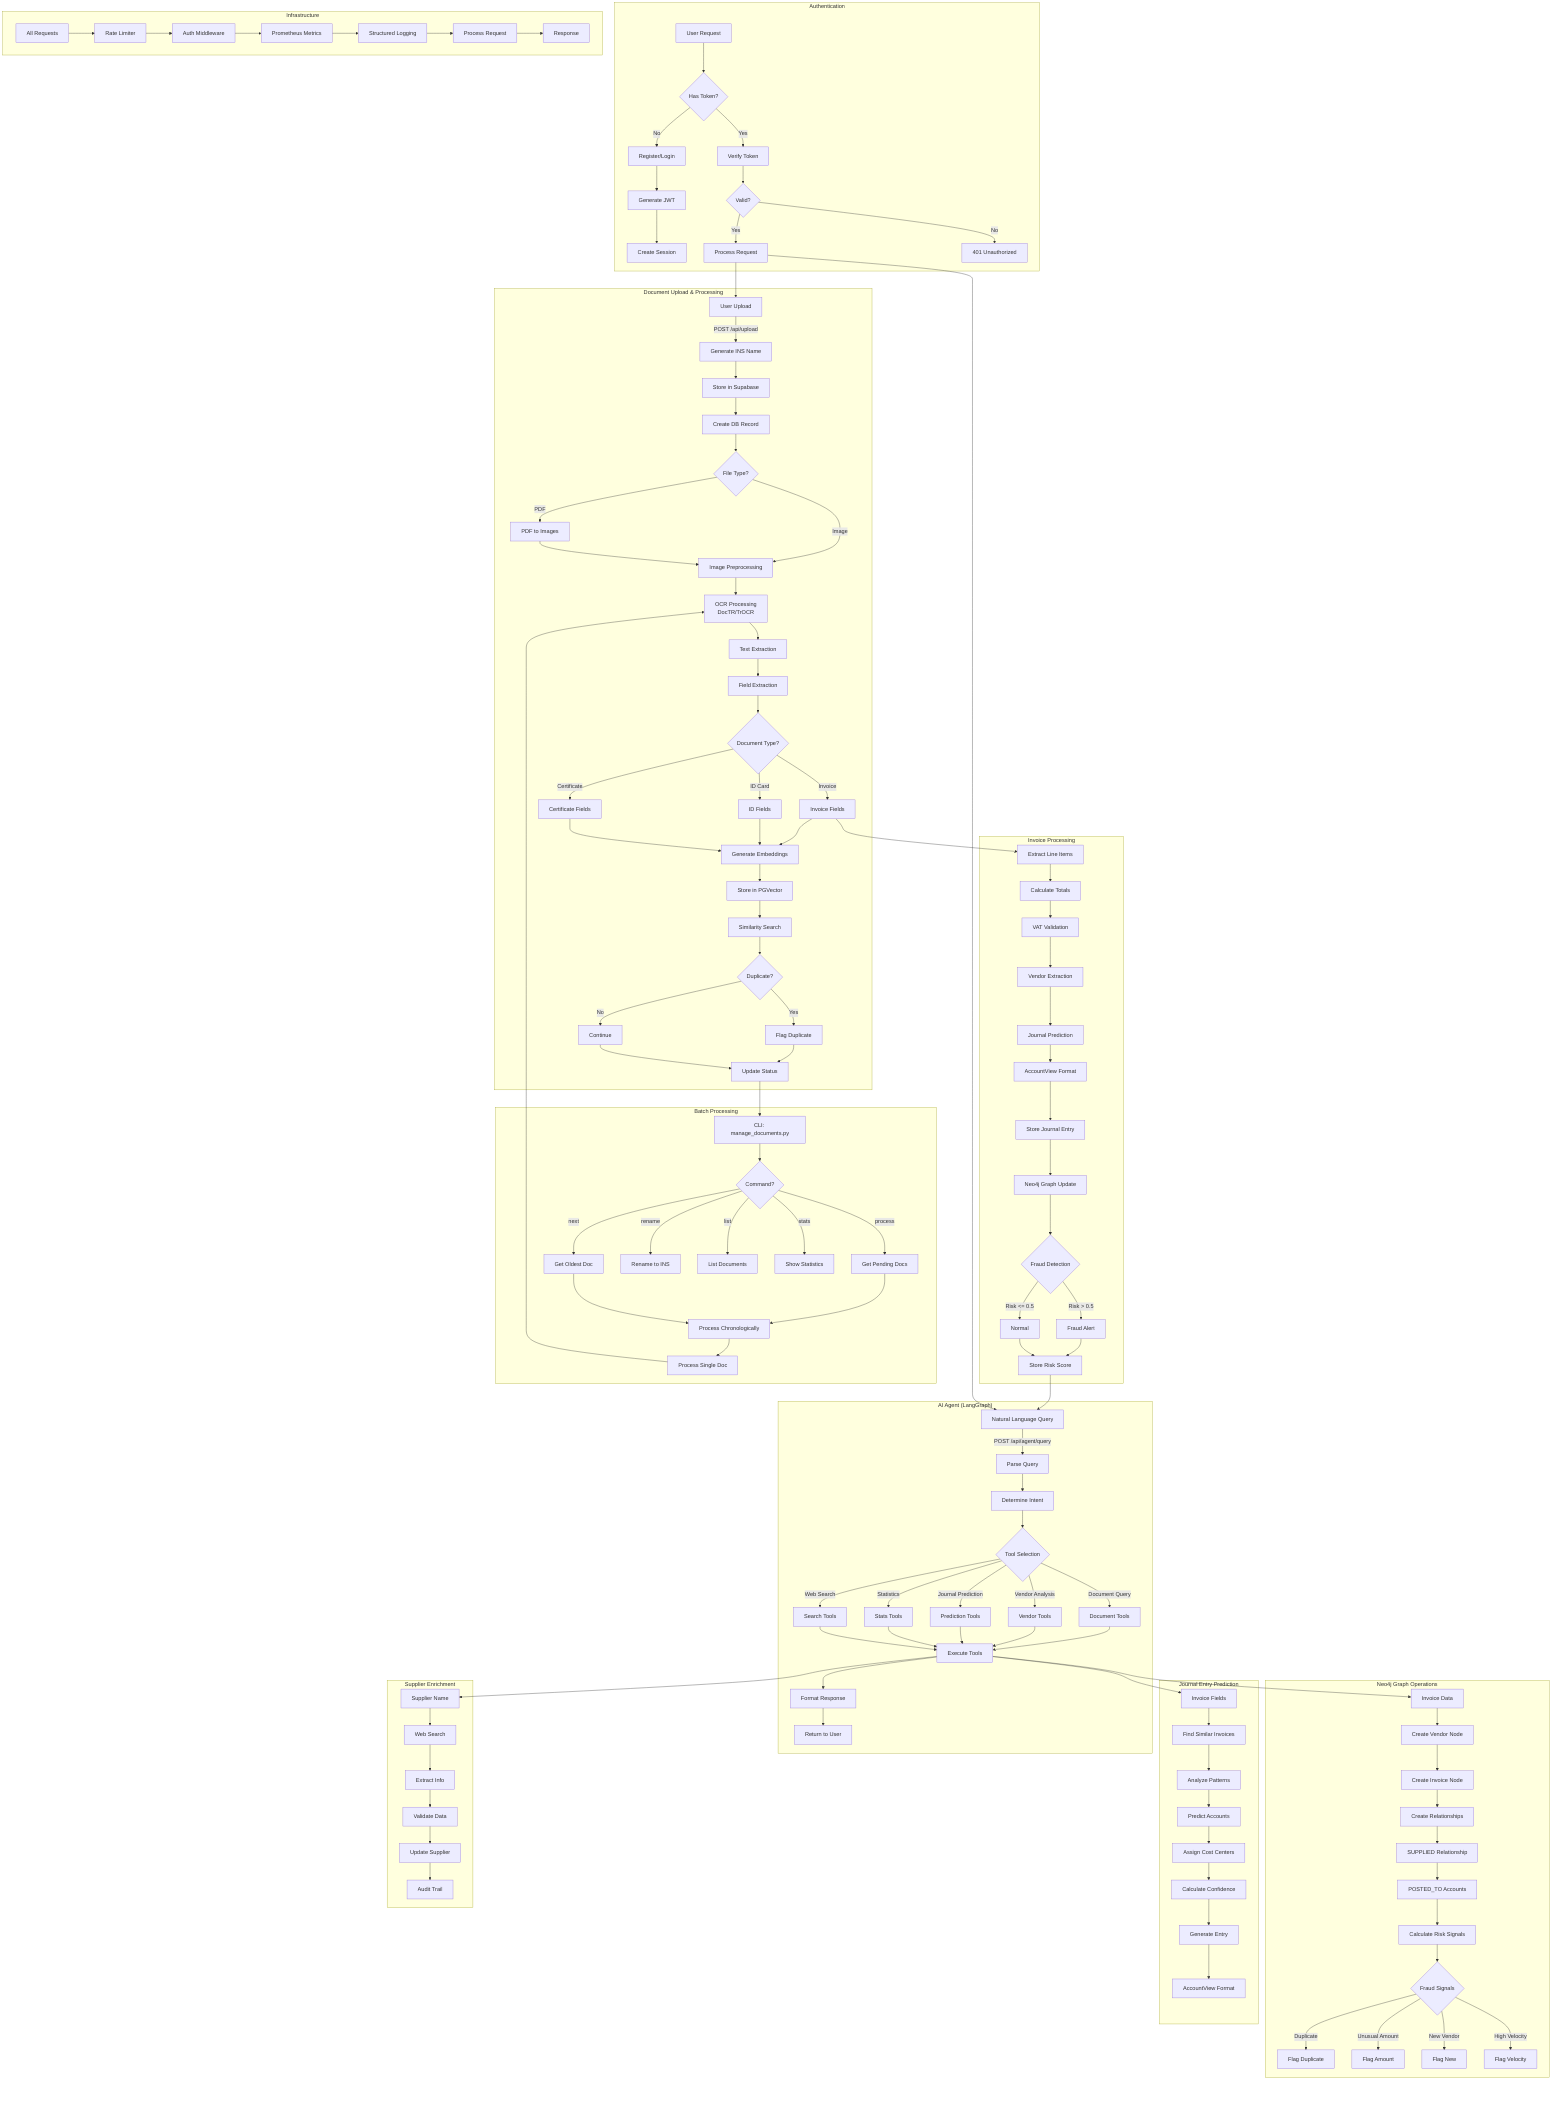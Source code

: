 graph TB
    %% Main Document Processing Workflow
    subgraph "Document Upload & Processing"
        A[User Upload] -->|POST /api/upload| B[Generate INS Name]
        B --> C[Store in Supabase]
        C --> D[Create DB Record]
        D --> E{File Type?}
        E -->|PDF| F[PDF to Images]
        E -->|Image| G[Image Preprocessing]
        F --> G
        G --> H[OCR Processing<br/>DocTR/TrOCR]
        H --> I[Text Extraction]
        I --> J[Field Extraction]
        J --> K{Document Type?}
        K -->|Invoice| L[Invoice Fields]
        K -->|ID Card| M[ID Fields]
        K -->|Certificate| N[Certificate Fields]
        L --> O[Generate Embeddings]
        M --> O
        N --> O
        O --> P[Store in PGVector]
        P --> Q[Similarity Search]
        Q --> R{Duplicate?}
        R -->|Yes| S[Flag Duplicate]
        R -->|No| T[Continue]
        S --> U[Update Status]
        T --> U
    end

    %% Invoice-Specific Processing
    subgraph "Invoice Processing"
        L --> V[Extract Line Items]
        V --> W[Calculate Totals]
        W --> X[VAT Validation]
        X --> Y[Vendor Extraction]
        Y --> Z[Journal Prediction]
        Z --> AA[AccountView Format]
        AA --> AB[Store Journal Entry]
        AB --> AC[Neo4j Graph Update]
        AC --> AD{Fraud Detection}
        AD -->|Risk > 0.5| AE[Fraud Alert]
        AD -->|Risk <= 0.5| AF[Normal]
        AE --> AG[Store Risk Score]
        AF --> AG
    end

    %% Batch Processing Workflow
    subgraph "Batch Processing"
        BA[CLI: manage_documents.py] --> BB{Command?}
        BB -->|process| BC[Get Pending Docs]
        BB -->|next| BD[Get Oldest Doc]
        BB -->|rename| BE[Rename to INS]
        BB -->|list| BF[List Documents]
        BB -->|stats| BG[Show Statistics]
        BC --> BH[Process Chronologically]
        BD --> BH
        BH --> BI[Process Single Doc]
        BI --> H
    end

    %% AI Agent Workflow
    subgraph "AI Agent (LangGraph)"
        CA[Natural Language Query] -->|POST /api/agent/query| CB[Parse Query]
        CB --> CC[Determine Intent]
        CC --> CD{Tool Selection}
        CD -->|Document Query| CE[Document Tools]
        CD -->|Vendor Analysis| CF[Vendor Tools]
        CD -->|Journal Prediction| CG[Prediction Tools]
        CD -->|Statistics| CH[Stats Tools]
        CD -->|Web Search| CI[Search Tools]
        CE --> CJ[Execute Tools]
        CF --> CJ
        CG --> CJ
        CH --> CJ
        CI --> CJ
        CJ --> CK[Format Response]
        CK --> CL[Return to User]
    end

    %% Authentication Workflow
    subgraph "Authentication"
        DA[User Request] --> DB{Has Token?}
        DB -->|No| DC[Register/Login]
        DC --> DD[Generate JWT]
        DD --> DE[Create Session]
        DB -->|Yes| DF[Verify Token]
        DF --> DG{Valid?}
        DG -->|Yes| DH[Process Request]
        DG -->|No| DI[401 Unauthorized]
    end

    %% Neo4j Graph Workflows
    subgraph "Neo4j Graph Operations"
        EA[Invoice Data] --> EB[Create Vendor Node]
        EB --> EC[Create Invoice Node]
        EC --> ED[Create Relationships]
        ED --> EE[SUPPLIED Relationship]
        EE --> EF[POSTED_TO Accounts]
        EF --> EG[Calculate Risk Signals]
        EG --> EH{Fraud Signals}
        EH -->|Duplicate| EI[Flag Duplicate]
        EH -->|Unusual Amount| EJ[Flag Amount]
        EH -->|New Vendor| EK[Flag New]
        EH -->|High Velocity| EL[Flag Velocity]
    end

    %% Journal Entry Prediction
    subgraph "Journal Entry Prediction"
        FA[Invoice Fields] --> FB[Find Similar Invoices]
        FB --> FC[Analyze Patterns]
        FC --> FD[Predict Accounts]
        FD --> FE[Assign Cost Centers]
        FE --> FF[Calculate Confidence]
        FF --> FG[Generate Entry]
        FG --> FH[AccountView Format]
    end

    %% Monitoring & Logging
    subgraph "Infrastructure"
        GA[All Requests] --> GB[Rate Limiter]
        GB --> GC[Auth Middleware]
        GC --> GD[Prometheus Metrics]
        GD --> GE[Structured Logging]
        GE --> GF[Process Request]
        GF --> GG[Response]
    end

    %% Web Search & Enrichment
    subgraph "Supplier Enrichment"
        HA[Supplier Name] --> HB[Web Search]
        HB --> HC[Extract Info]
        HC --> HD[Validate Data]
        HD --> HE[Update Supplier]
        HE --> HF[Audit Trail]
    end

    %% Connections between workflows
    U --> BA
    AG --> CA
    CJ --> EA
    CJ --> FA
    CJ --> HA
    DH --> A
    DH --> CA